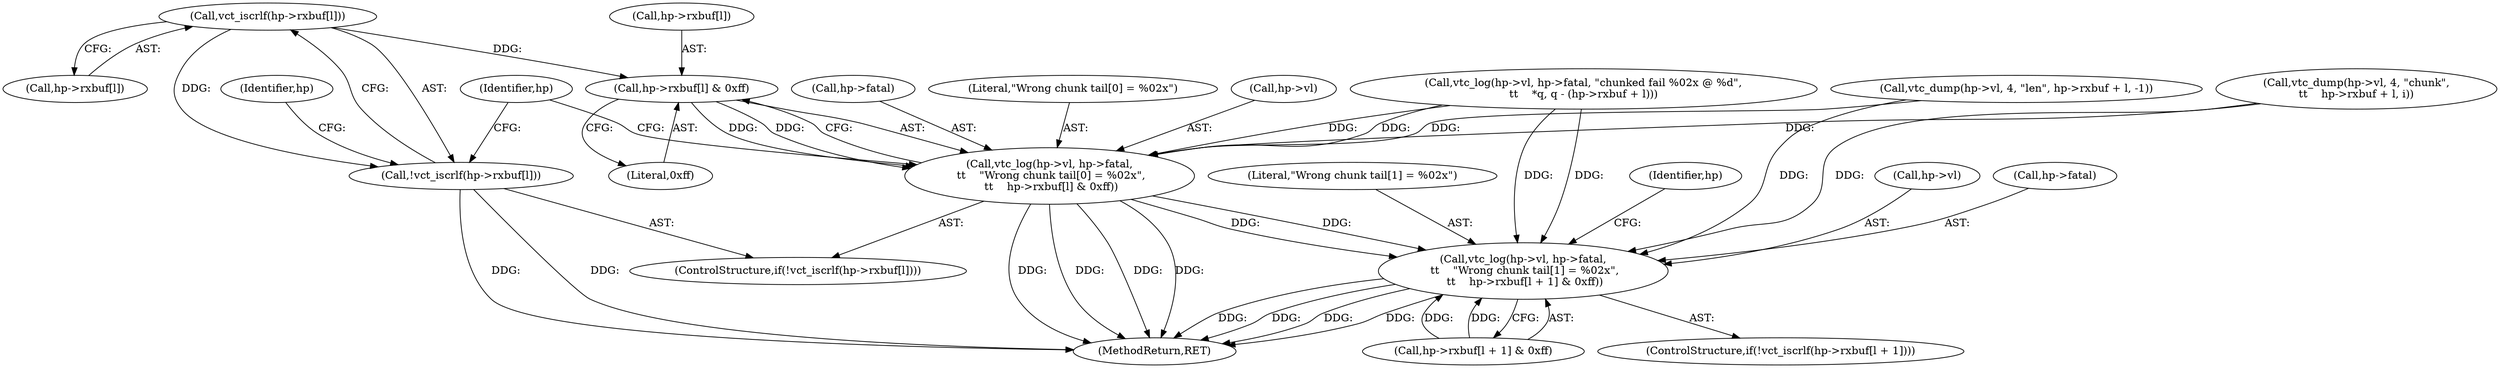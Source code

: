 digraph "0_Varnish-Cache_85e8468bec9416bd7e16b0d80cb820ecd2b330c3_1@pointer" {
"1000253" [label="(Call,vct_iscrlf(hp->rxbuf[l]))"];
"1000252" [label="(Call,!vct_iscrlf(hp->rxbuf[l]))"];
"1000267" [label="(Call,hp->rxbuf[l] & 0xff)"];
"1000259" [label="(Call,vtc_log(hp->vl, hp->fatal,\n \t\t    \"Wrong chunk tail[0] = %02x\",\n \t\t    hp->rxbuf[l] & 0xff))"];
"1000284" [label="(Call,vtc_log(hp->vl, hp->fatal,\n \t\t    \"Wrong chunk tail[1] = %02x\",\n \t\t    hp->rxbuf[l + 1] & 0xff))"];
"1000259" [label="(Call,vtc_log(hp->vl, hp->fatal,\n \t\t    \"Wrong chunk tail[0] = %02x\",\n \t\t    hp->rxbuf[l] & 0xff))"];
"1000228" [label="(Call,vtc_dump(hp->vl, 4, \"chunk\",\n\t\t    hp->rxbuf + l, i))"];
"1000268" [label="(Call,hp->rxbuf[l])"];
"1000315" [label="(MethodReturn,RET)"];
"1000273" [label="(Literal,0xff)"];
"1000251" [label="(ControlStructure,if(!vct_iscrlf(hp->rxbuf[l])))"];
"1000261" [label="(Identifier,hp)"];
"1000267" [label="(Call,hp->rxbuf[l] & 0xff)"];
"1000253" [label="(Call,vct_iscrlf(hp->rxbuf[l]))"];
"1000129" [label="(Call,vtc_dump(hp->vl, 4, \"len\", hp->rxbuf + l, -1))"];
"1000284" [label="(Call,vtc_log(hp->vl, hp->fatal,\n \t\t    \"Wrong chunk tail[1] = %02x\",\n \t\t    hp->rxbuf[l + 1] & 0xff))"];
"1000266" [label="(Literal,\"Wrong chunk tail[0] = %02x\")"];
"1000254" [label="(Call,hp->rxbuf[l])"];
"1000260" [label="(Call,hp->vl)"];
"1000252" [label="(Call,!vct_iscrlf(hp->rxbuf[l]))"];
"1000274" [label="(ControlStructure,if(!vct_iscrlf(hp->rxbuf[l + 1])))"];
"1000292" [label="(Call,hp->rxbuf[l + 1] & 0xff)"];
"1000303" [label="(Identifier,hp)"];
"1000263" [label="(Call,hp->fatal)"];
"1000178" [label="(Call,vtc_log(hp->vl, hp->fatal, \"chunked fail %02x @ %d\",\n\t\t    *q, q - (hp->rxbuf + l)))"];
"1000285" [label="(Call,hp->vl)"];
"1000288" [label="(Call,hp->fatal)"];
"1000279" [label="(Identifier,hp)"];
"1000291" [label="(Literal,\"Wrong chunk tail[1] = %02x\")"];
"1000253" -> "1000252"  [label="AST: "];
"1000253" -> "1000254"  [label="CFG: "];
"1000254" -> "1000253"  [label="AST: "];
"1000252" -> "1000253"  [label="CFG: "];
"1000253" -> "1000252"  [label="DDG: "];
"1000253" -> "1000267"  [label="DDG: "];
"1000252" -> "1000251"  [label="AST: "];
"1000261" -> "1000252"  [label="CFG: "];
"1000279" -> "1000252"  [label="CFG: "];
"1000252" -> "1000315"  [label="DDG: "];
"1000252" -> "1000315"  [label="DDG: "];
"1000267" -> "1000259"  [label="AST: "];
"1000267" -> "1000273"  [label="CFG: "];
"1000268" -> "1000267"  [label="AST: "];
"1000273" -> "1000267"  [label="AST: "];
"1000259" -> "1000267"  [label="CFG: "];
"1000267" -> "1000259"  [label="DDG: "];
"1000267" -> "1000259"  [label="DDG: "];
"1000259" -> "1000251"  [label="AST: "];
"1000260" -> "1000259"  [label="AST: "];
"1000263" -> "1000259"  [label="AST: "];
"1000266" -> "1000259"  [label="AST: "];
"1000279" -> "1000259"  [label="CFG: "];
"1000259" -> "1000315"  [label="DDG: "];
"1000259" -> "1000315"  [label="DDG: "];
"1000259" -> "1000315"  [label="DDG: "];
"1000259" -> "1000315"  [label="DDG: "];
"1000129" -> "1000259"  [label="DDG: "];
"1000178" -> "1000259"  [label="DDG: "];
"1000178" -> "1000259"  [label="DDG: "];
"1000228" -> "1000259"  [label="DDG: "];
"1000259" -> "1000284"  [label="DDG: "];
"1000259" -> "1000284"  [label="DDG: "];
"1000284" -> "1000274"  [label="AST: "];
"1000284" -> "1000292"  [label="CFG: "];
"1000285" -> "1000284"  [label="AST: "];
"1000288" -> "1000284"  [label="AST: "];
"1000291" -> "1000284"  [label="AST: "];
"1000292" -> "1000284"  [label="AST: "];
"1000303" -> "1000284"  [label="CFG: "];
"1000284" -> "1000315"  [label="DDG: "];
"1000284" -> "1000315"  [label="DDG: "];
"1000284" -> "1000315"  [label="DDG: "];
"1000284" -> "1000315"  [label="DDG: "];
"1000178" -> "1000284"  [label="DDG: "];
"1000178" -> "1000284"  [label="DDG: "];
"1000228" -> "1000284"  [label="DDG: "];
"1000129" -> "1000284"  [label="DDG: "];
"1000292" -> "1000284"  [label="DDG: "];
"1000292" -> "1000284"  [label="DDG: "];
}
